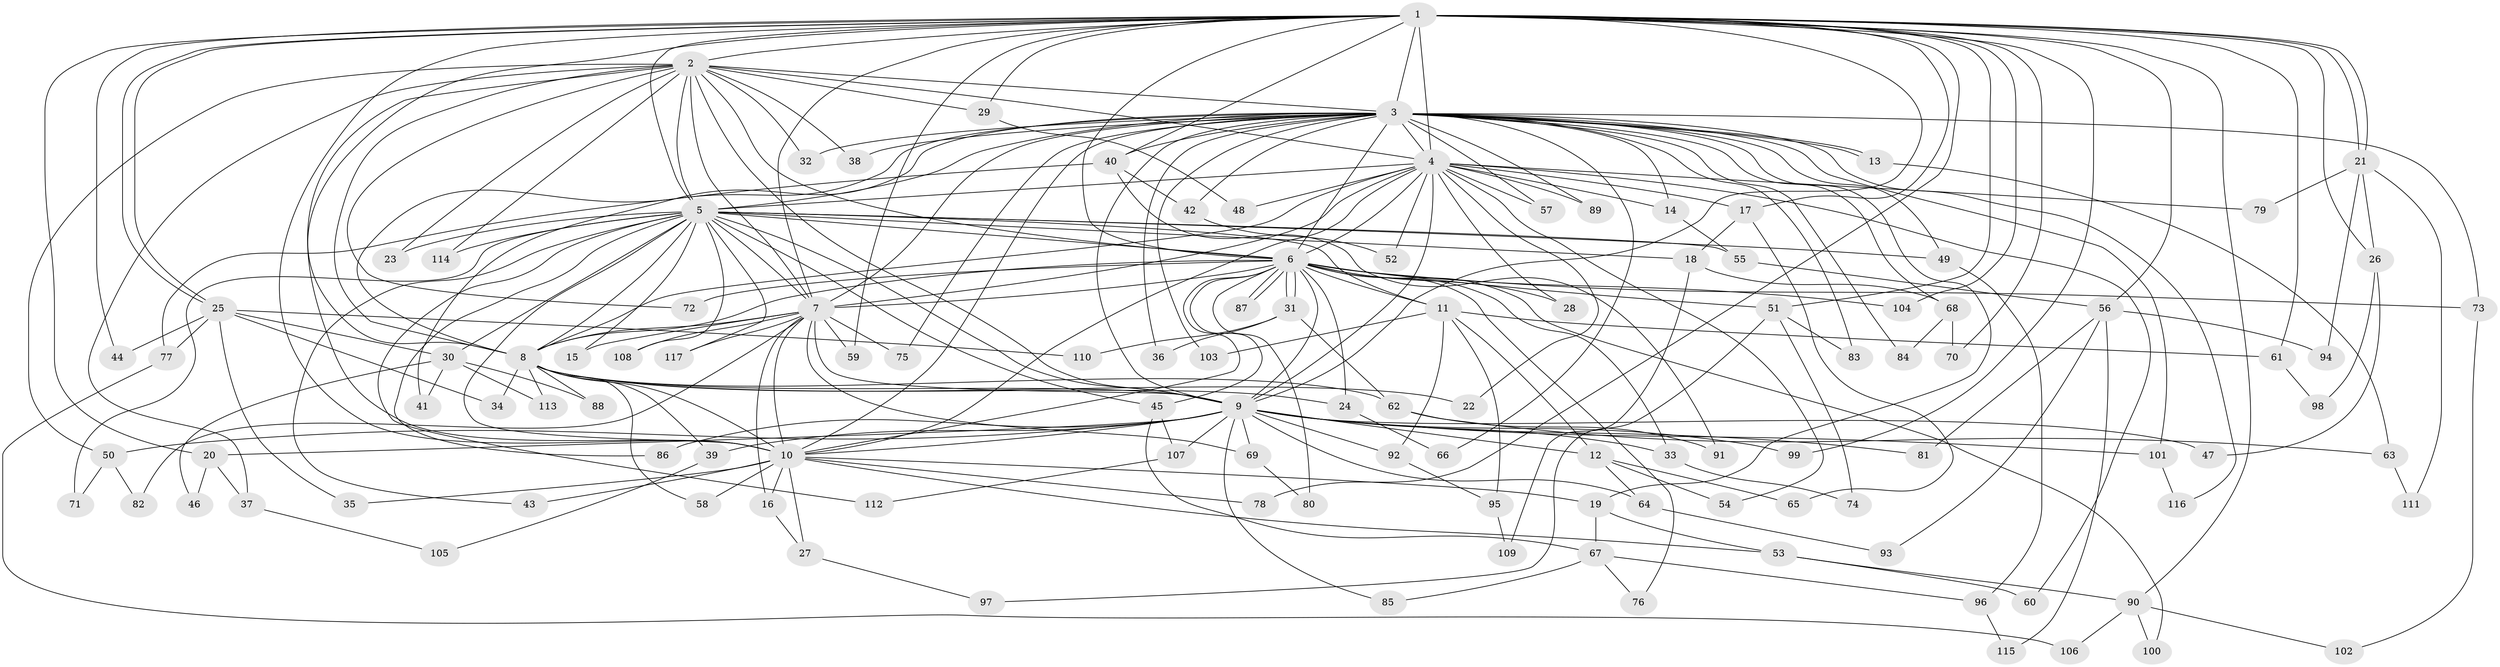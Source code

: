 // coarse degree distribution, {26: 0.011363636363636364, 29: 0.011363636363636364, 27: 0.011363636363636364, 18: 0.011363636363636364, 25: 0.011363636363636364, 15: 0.03409090909090909, 21: 0.011363636363636364, 10: 0.011363636363636364, 4: 0.07954545454545454, 3: 0.23863636363636365, 2: 0.45454545454545453, 6: 0.022727272727272728, 7: 0.022727272727272728, 5: 0.045454545454545456, 1: 0.022727272727272728}
// Generated by graph-tools (version 1.1) at 2025/51/02/27/25 19:51:43]
// undirected, 117 vertices, 259 edges
graph export_dot {
graph [start="1"]
  node [color=gray90,style=filled];
  1;
  2;
  3;
  4;
  5;
  6;
  7;
  8;
  9;
  10;
  11;
  12;
  13;
  14;
  15;
  16;
  17;
  18;
  19;
  20;
  21;
  22;
  23;
  24;
  25;
  26;
  27;
  28;
  29;
  30;
  31;
  32;
  33;
  34;
  35;
  36;
  37;
  38;
  39;
  40;
  41;
  42;
  43;
  44;
  45;
  46;
  47;
  48;
  49;
  50;
  51;
  52;
  53;
  54;
  55;
  56;
  57;
  58;
  59;
  60;
  61;
  62;
  63;
  64;
  65;
  66;
  67;
  68;
  69;
  70;
  71;
  72;
  73;
  74;
  75;
  76;
  77;
  78;
  79;
  80;
  81;
  82;
  83;
  84;
  85;
  86;
  87;
  88;
  89;
  90;
  91;
  92;
  93;
  94;
  95;
  96;
  97;
  98;
  99;
  100;
  101;
  102;
  103;
  104;
  105;
  106;
  107;
  108;
  109;
  110;
  111;
  112;
  113;
  114;
  115;
  116;
  117;
  1 -- 2;
  1 -- 3;
  1 -- 4;
  1 -- 5;
  1 -- 6;
  1 -- 7;
  1 -- 8;
  1 -- 9;
  1 -- 10;
  1 -- 17;
  1 -- 20;
  1 -- 21;
  1 -- 21;
  1 -- 25;
  1 -- 25;
  1 -- 26;
  1 -- 29;
  1 -- 40;
  1 -- 44;
  1 -- 51;
  1 -- 56;
  1 -- 59;
  1 -- 61;
  1 -- 70;
  1 -- 78;
  1 -- 90;
  1 -- 99;
  1 -- 104;
  2 -- 3;
  2 -- 4;
  2 -- 5;
  2 -- 6;
  2 -- 7;
  2 -- 8;
  2 -- 9;
  2 -- 10;
  2 -- 23;
  2 -- 29;
  2 -- 32;
  2 -- 37;
  2 -- 38;
  2 -- 50;
  2 -- 72;
  2 -- 114;
  3 -- 4;
  3 -- 5;
  3 -- 6;
  3 -- 7;
  3 -- 8;
  3 -- 9;
  3 -- 10;
  3 -- 13;
  3 -- 13;
  3 -- 14;
  3 -- 19;
  3 -- 32;
  3 -- 36;
  3 -- 38;
  3 -- 40;
  3 -- 41;
  3 -- 42;
  3 -- 49;
  3 -- 57;
  3 -- 66;
  3 -- 68;
  3 -- 73;
  3 -- 75;
  3 -- 83;
  3 -- 84;
  3 -- 89;
  3 -- 101;
  3 -- 103;
  3 -- 116;
  4 -- 5;
  4 -- 6;
  4 -- 7;
  4 -- 8;
  4 -- 9;
  4 -- 10;
  4 -- 14;
  4 -- 17;
  4 -- 22;
  4 -- 28;
  4 -- 48;
  4 -- 52;
  4 -- 54;
  4 -- 57;
  4 -- 60;
  4 -- 79;
  4 -- 89;
  5 -- 6;
  5 -- 7;
  5 -- 8;
  5 -- 9;
  5 -- 10;
  5 -- 11;
  5 -- 15;
  5 -- 18;
  5 -- 23;
  5 -- 30;
  5 -- 43;
  5 -- 45;
  5 -- 49;
  5 -- 55;
  5 -- 71;
  5 -- 86;
  5 -- 108;
  5 -- 112;
  5 -- 114;
  5 -- 117;
  6 -- 7;
  6 -- 8;
  6 -- 9;
  6 -- 10;
  6 -- 11;
  6 -- 24;
  6 -- 28;
  6 -- 31;
  6 -- 31;
  6 -- 33;
  6 -- 45;
  6 -- 51;
  6 -- 72;
  6 -- 73;
  6 -- 76;
  6 -- 80;
  6 -- 87;
  6 -- 87;
  6 -- 100;
  6 -- 104;
  7 -- 8;
  7 -- 9;
  7 -- 10;
  7 -- 15;
  7 -- 16;
  7 -- 59;
  7 -- 69;
  7 -- 75;
  7 -- 82;
  7 -- 108;
  7 -- 117;
  8 -- 9;
  8 -- 10;
  8 -- 22;
  8 -- 24;
  8 -- 34;
  8 -- 39;
  8 -- 58;
  8 -- 62;
  8 -- 88;
  8 -- 113;
  9 -- 10;
  9 -- 12;
  9 -- 20;
  9 -- 33;
  9 -- 39;
  9 -- 47;
  9 -- 50;
  9 -- 64;
  9 -- 69;
  9 -- 81;
  9 -- 85;
  9 -- 86;
  9 -- 92;
  9 -- 99;
  9 -- 101;
  9 -- 107;
  10 -- 16;
  10 -- 19;
  10 -- 27;
  10 -- 35;
  10 -- 43;
  10 -- 53;
  10 -- 58;
  10 -- 78;
  11 -- 12;
  11 -- 61;
  11 -- 92;
  11 -- 95;
  11 -- 103;
  12 -- 54;
  12 -- 64;
  12 -- 65;
  13 -- 63;
  14 -- 55;
  16 -- 27;
  17 -- 18;
  17 -- 65;
  18 -- 68;
  18 -- 109;
  19 -- 53;
  19 -- 67;
  20 -- 37;
  20 -- 46;
  21 -- 26;
  21 -- 79;
  21 -- 94;
  21 -- 111;
  24 -- 66;
  25 -- 30;
  25 -- 34;
  25 -- 35;
  25 -- 44;
  25 -- 77;
  25 -- 110;
  26 -- 47;
  26 -- 98;
  27 -- 97;
  29 -- 48;
  30 -- 41;
  30 -- 46;
  30 -- 88;
  30 -- 113;
  31 -- 36;
  31 -- 62;
  31 -- 110;
  33 -- 74;
  37 -- 105;
  39 -- 105;
  40 -- 42;
  40 -- 77;
  40 -- 91;
  42 -- 52;
  45 -- 67;
  45 -- 107;
  49 -- 96;
  50 -- 71;
  50 -- 82;
  51 -- 74;
  51 -- 83;
  51 -- 97;
  53 -- 60;
  53 -- 90;
  55 -- 56;
  56 -- 81;
  56 -- 93;
  56 -- 94;
  56 -- 115;
  61 -- 98;
  62 -- 63;
  62 -- 91;
  63 -- 111;
  64 -- 93;
  67 -- 76;
  67 -- 85;
  67 -- 96;
  68 -- 70;
  68 -- 84;
  69 -- 80;
  73 -- 102;
  77 -- 106;
  90 -- 100;
  90 -- 102;
  90 -- 106;
  92 -- 95;
  95 -- 109;
  96 -- 115;
  101 -- 116;
  107 -- 112;
}
